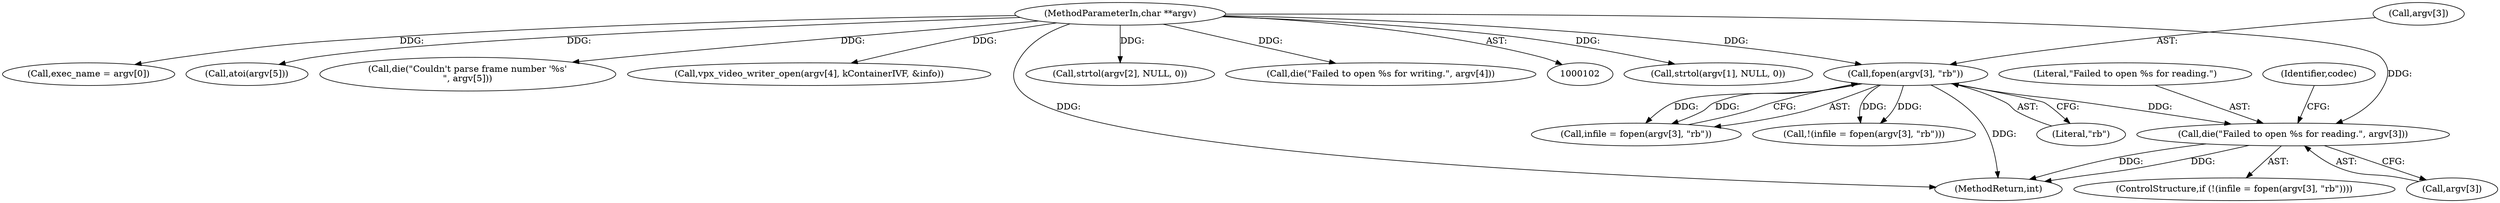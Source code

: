 digraph "0_Android_5a9753fca56f0eeb9f61e342b2fccffc364f9426_23@array" {
"1000357" [label="(Call,die(\"Failed to open %s for reading.\", argv[3]))"];
"1000352" [label="(Call,fopen(argv[3], \"rb\"))"];
"1000104" [label="(MethodParameterIn,char **argv)"];
"1000446" [label="(MethodReturn,int)"];
"1000358" [label="(Literal,\"Failed to open %s for reading.\")"];
"1000190" [label="(Call,strtol(argv[1], NULL, 0))"];
"1000352" [label="(Call,fopen(argv[3], \"rb\"))"];
"1000359" [label="(Call,argv[3])"];
"1000104" [label="(MethodParameterIn,char **argv)"];
"1000350" [label="(Call,infile = fopen(argv[3], \"rb\"))"];
"1000145" [label="(Call,exec_name = argv[0])"];
"1000357" [label="(Call,die(\"Failed to open %s for reading.\", argv[3]))"];
"1000356" [label="(Literal,\"rb\")"];
"1000353" [label="(Call,argv[3])"];
"1000349" [label="(Call,!(infile = fopen(argv[3], \"rb\")))"];
"1000365" [label="(Identifier,codec)"];
"1000167" [label="(Call,atoi(argv[5]))"];
"1000174" [label="(Call,die(\"Couldn't parse frame number '%s'\n\", argv[5]))"];
"1000333" [label="(Call,vpx_video_writer_open(argv[4], kContainerIVF, &info))"];
"1000348" [label="(ControlStructure,if (!(infile = fopen(argv[3], \"rb\"))))"];
"1000200" [label="(Call,strtol(argv[2], NULL, 0))"];
"1000343" [label="(Call,die(\"Failed to open %s for writing.\", argv[4]))"];
"1000357" -> "1000348"  [label="AST: "];
"1000357" -> "1000359"  [label="CFG: "];
"1000358" -> "1000357"  [label="AST: "];
"1000359" -> "1000357"  [label="AST: "];
"1000365" -> "1000357"  [label="CFG: "];
"1000357" -> "1000446"  [label="DDG: "];
"1000357" -> "1000446"  [label="DDG: "];
"1000352" -> "1000357"  [label="DDG: "];
"1000104" -> "1000357"  [label="DDG: "];
"1000352" -> "1000350"  [label="AST: "];
"1000352" -> "1000356"  [label="CFG: "];
"1000353" -> "1000352"  [label="AST: "];
"1000356" -> "1000352"  [label="AST: "];
"1000350" -> "1000352"  [label="CFG: "];
"1000352" -> "1000446"  [label="DDG: "];
"1000352" -> "1000349"  [label="DDG: "];
"1000352" -> "1000349"  [label="DDG: "];
"1000352" -> "1000350"  [label="DDG: "];
"1000352" -> "1000350"  [label="DDG: "];
"1000104" -> "1000352"  [label="DDG: "];
"1000104" -> "1000102"  [label="AST: "];
"1000104" -> "1000446"  [label="DDG: "];
"1000104" -> "1000145"  [label="DDG: "];
"1000104" -> "1000167"  [label="DDG: "];
"1000104" -> "1000174"  [label="DDG: "];
"1000104" -> "1000190"  [label="DDG: "];
"1000104" -> "1000200"  [label="DDG: "];
"1000104" -> "1000333"  [label="DDG: "];
"1000104" -> "1000343"  [label="DDG: "];
}
